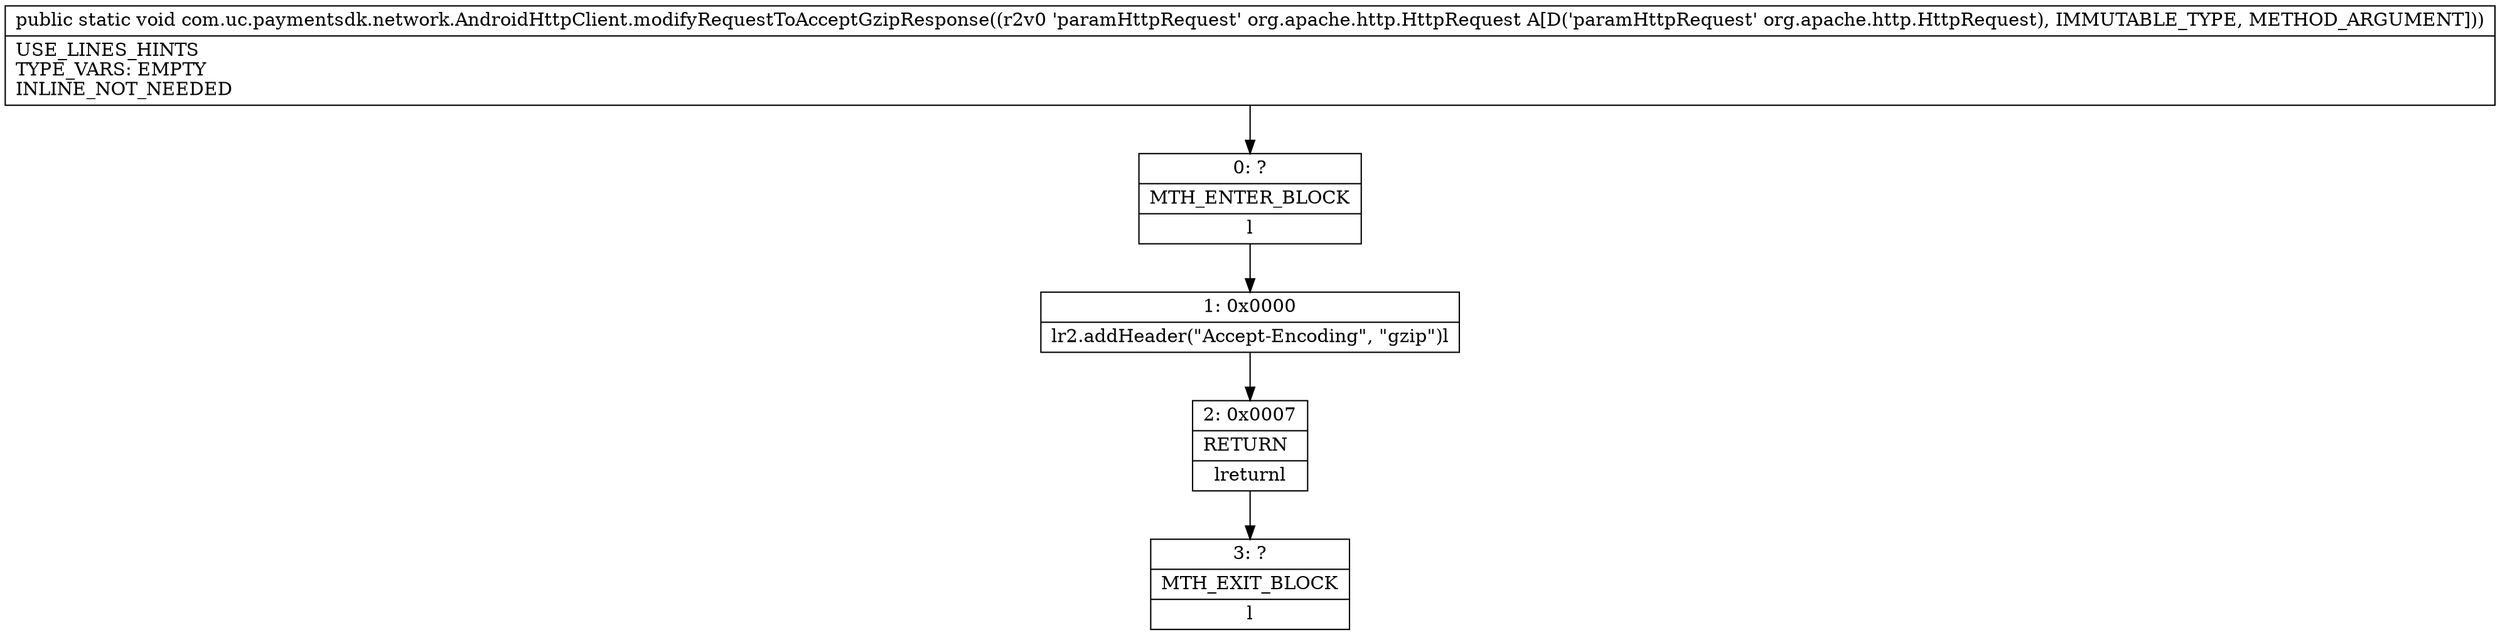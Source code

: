 digraph "CFG forcom.uc.paymentsdk.network.AndroidHttpClient.modifyRequestToAcceptGzipResponse(Lorg\/apache\/http\/HttpRequest;)V" {
Node_0 [shape=record,label="{0\:\ ?|MTH_ENTER_BLOCK\l|l}"];
Node_1 [shape=record,label="{1\:\ 0x0000|lr2.addHeader(\"Accept\-Encoding\", \"gzip\")l}"];
Node_2 [shape=record,label="{2\:\ 0x0007|RETURN\l|lreturnl}"];
Node_3 [shape=record,label="{3\:\ ?|MTH_EXIT_BLOCK\l|l}"];
MethodNode[shape=record,label="{public static void com.uc.paymentsdk.network.AndroidHttpClient.modifyRequestToAcceptGzipResponse((r2v0 'paramHttpRequest' org.apache.http.HttpRequest A[D('paramHttpRequest' org.apache.http.HttpRequest), IMMUTABLE_TYPE, METHOD_ARGUMENT]))  | USE_LINES_HINTS\lTYPE_VARS: EMPTY\lINLINE_NOT_NEEDED\l}"];
MethodNode -> Node_0;
Node_0 -> Node_1;
Node_1 -> Node_2;
Node_2 -> Node_3;
}

